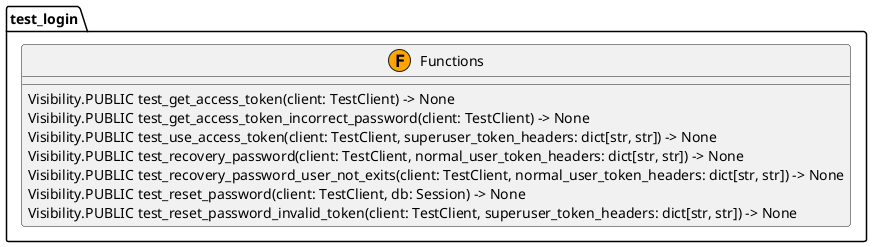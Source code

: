 @startuml
skinparam classAttributeIconSize 0

package "test_login" {
  class Functions <<(F,orange)>> {
    Visibility.PUBLIC test_get_access_token(client: TestClient) -> None
    Visibility.PUBLIC test_get_access_token_incorrect_password(client: TestClient) -> None
    Visibility.PUBLIC test_use_access_token(client: TestClient, superuser_token_headers: dict[str, str]) -> None
    Visibility.PUBLIC test_recovery_password(client: TestClient, normal_user_token_headers: dict[str, str]) -> None
    Visibility.PUBLIC test_recovery_password_user_not_exits(client: TestClient, normal_user_token_headers: dict[str, str]) -> None
    Visibility.PUBLIC test_reset_password(client: TestClient, db: Session) -> None
    Visibility.PUBLIC test_reset_password_invalid_token(client: TestClient, superuser_token_headers: dict[str, str]) -> None
  }
}

' Relationships
@enduml